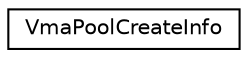 digraph "Graphical Class Hierarchy"
{
  edge [fontname="Helvetica",fontsize="10",labelfontname="Helvetica",labelfontsize="10"];
  node [fontname="Helvetica",fontsize="10",shape=record];
  rankdir="LR";
  Node0 [label="VmaPoolCreateInfo",height=0.2,width=0.4,color="black", fillcolor="white", style="filled",URL="$structVmaPoolCreateInfo.html",tooltip="Describes parameter of created VmaPool. "];
}
